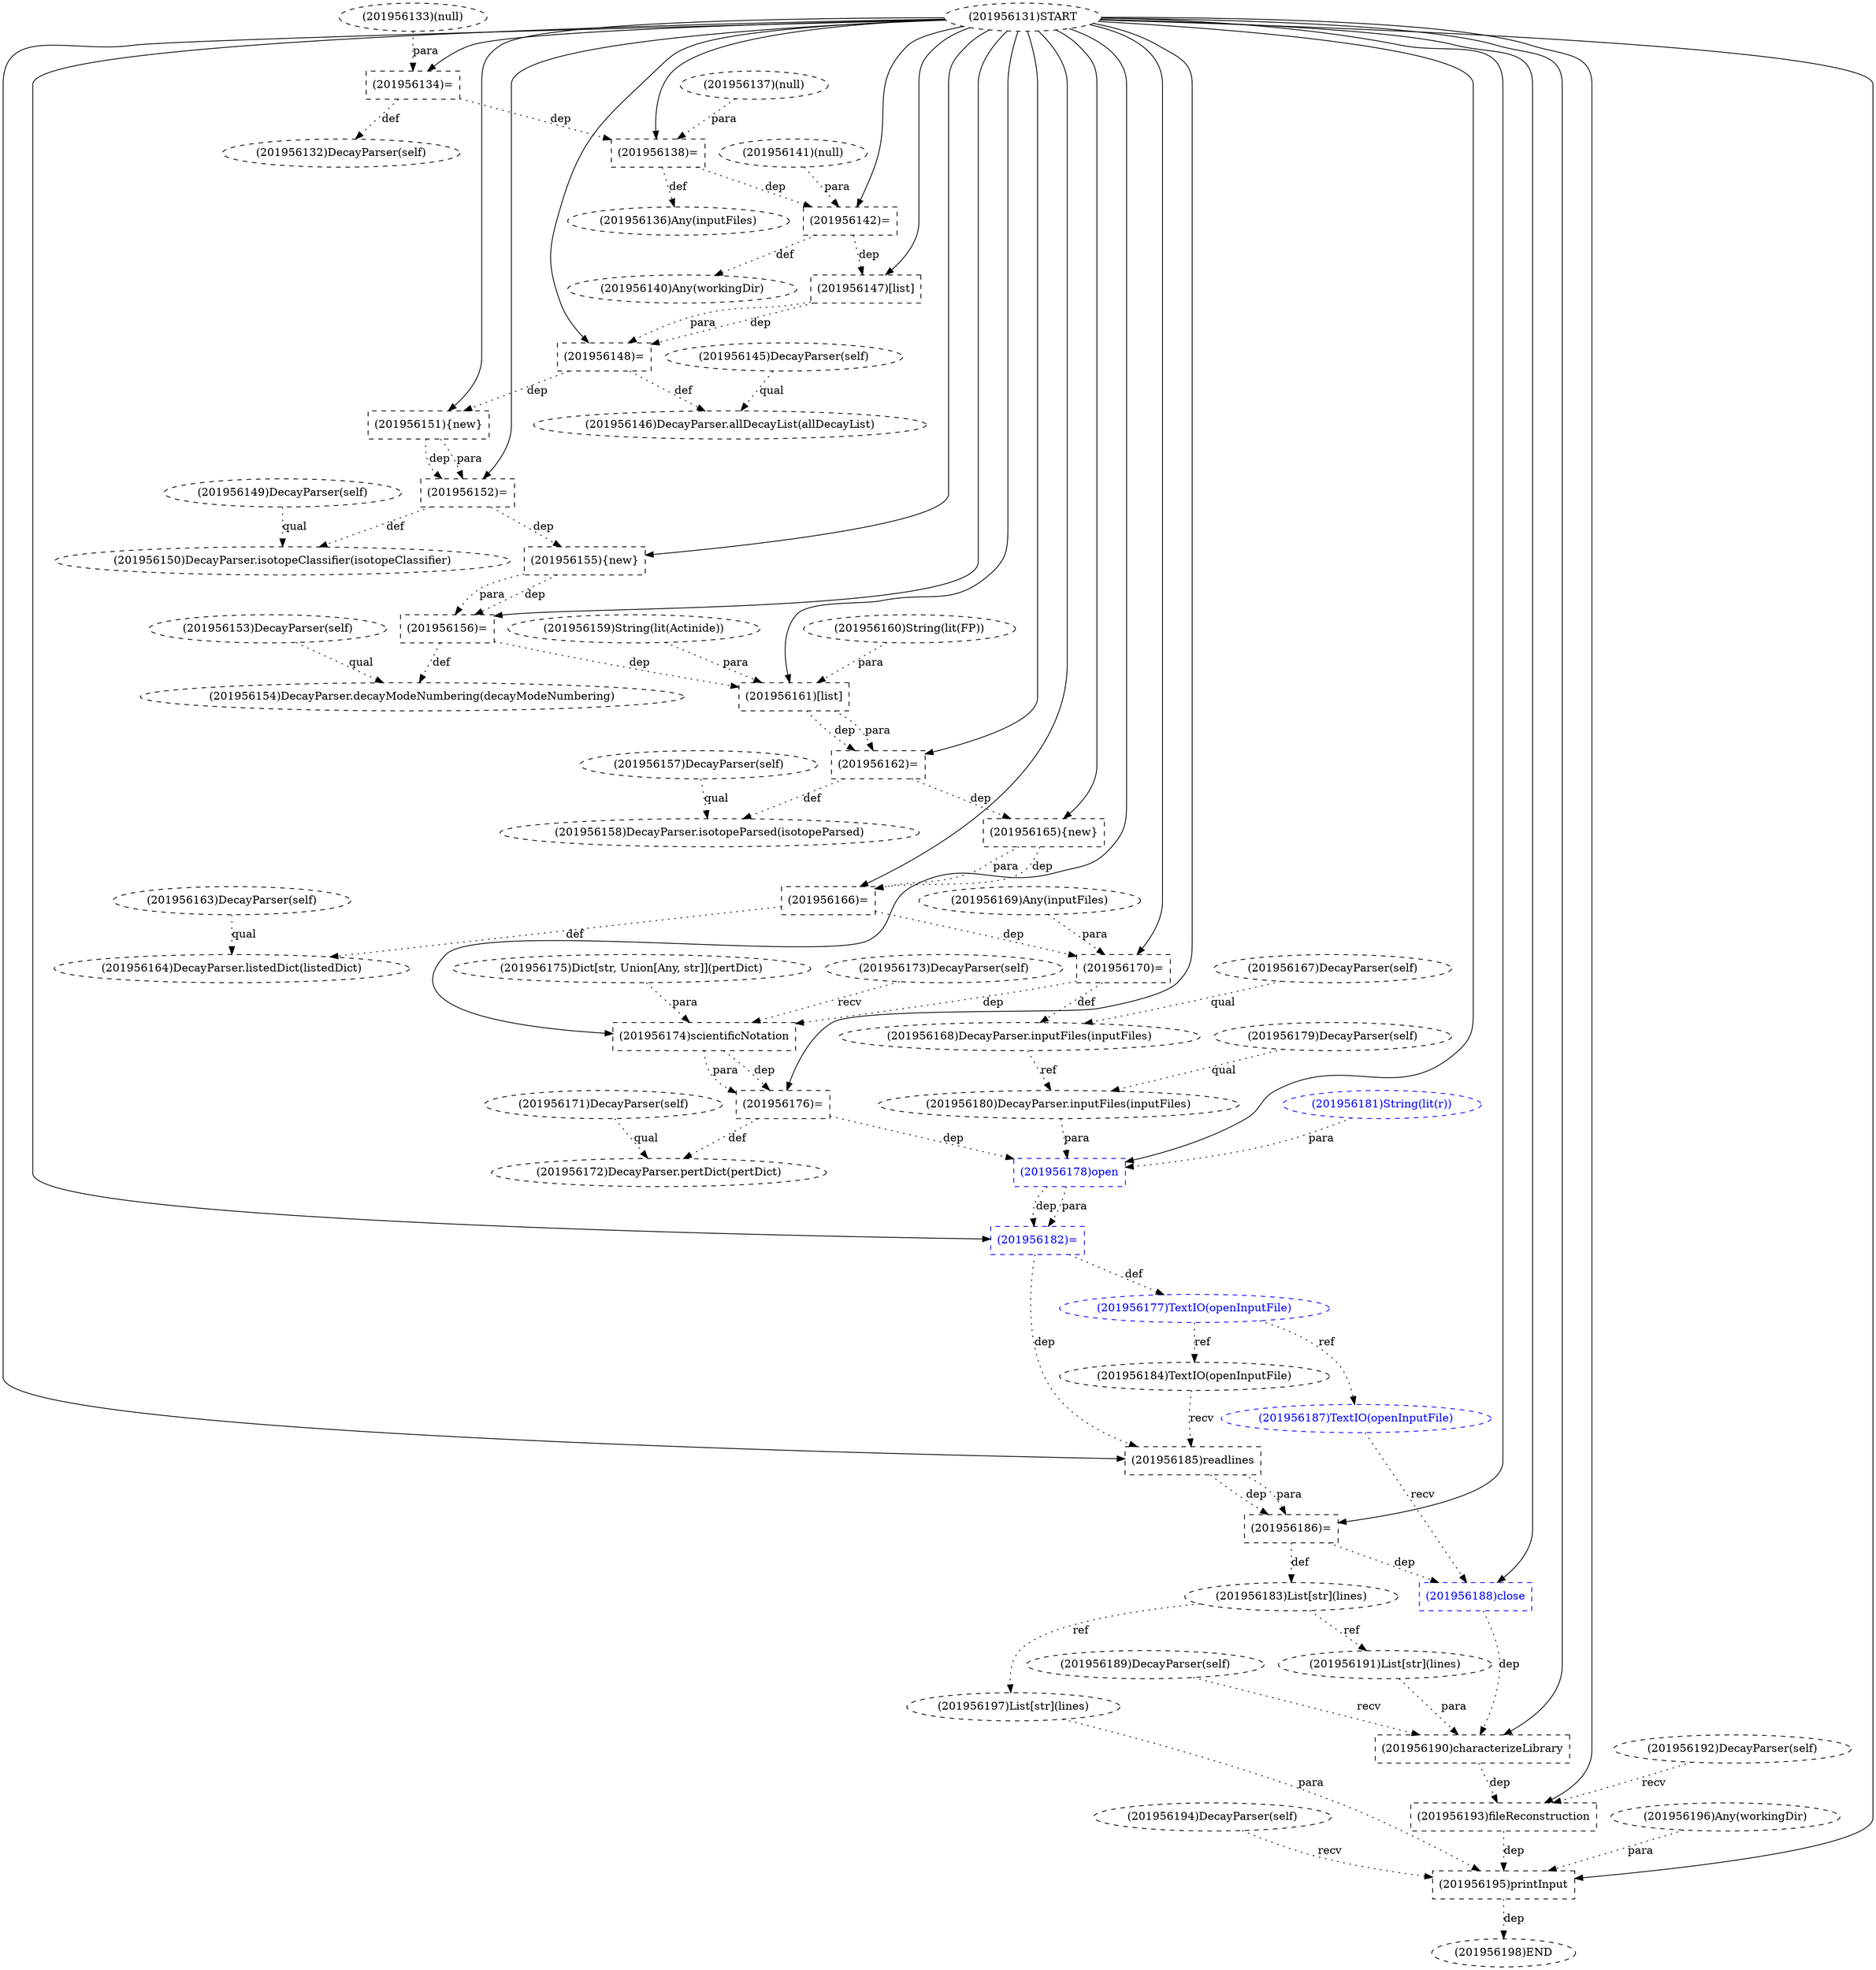 digraph G {
1 [label="(201956149)DecayParser(self)" shape=ellipse style=dashed]
2 [label="(201956177)TextIO(openInputFile)" shape=ellipse style=dashed color=blue fontcolor=blue]
3 [label="(201956169)Any(inputFiles)" shape=ellipse style=dashed]
4 [label="(201956138)=" shape=box style=dashed]
5 [label="(201956194)DecayParser(self)" shape=ellipse style=dashed]
6 [label="(201956180)DecayParser.inputFiles(inputFiles)" shape=ellipse style=dashed]
7 [label="(201956156)=" shape=box style=dashed]
8 [label="(201956133)(null)" shape=ellipse style=dashed]
9 [label="(201956157)DecayParser(self)" shape=ellipse style=dashed]
10 [label="(201956179)DecayParser(self)" shape=ellipse style=dashed]
11 [label="(201956152)=" shape=box style=dashed]
12 [label="(201956147)[list]" shape=box style=dashed]
13 [label="(201956167)DecayParser(self)" shape=ellipse style=dashed]
14 [label="(201956175)Dict[str, Union[Any, str]](pertDict)" shape=ellipse style=dashed]
15 [label="(201956150)DecayParser.isotopeClassifier(isotopeClassifier)" shape=ellipse style=dashed]
16 [label="(201956159)String(lit(Actinide))" shape=ellipse style=dashed]
17 [label="(201956171)DecayParser(self)" shape=ellipse style=dashed]
18 [label="(201956163)DecayParser(self)" shape=ellipse style=dashed]
19 [label="(201956140)Any(workingDir)" shape=ellipse style=dashed]
20 [label="(201956172)DecayParser.pertDict(pertDict)" shape=ellipse style=dashed]
21 [label="(201956142)=" shape=box style=dashed]
22 [label="(201956146)DecayParser.allDecayList(allDecayList)" shape=ellipse style=dashed]
23 [label="(201956153)DecayParser(self)" shape=ellipse style=dashed]
24 [label="(201956187)TextIO(openInputFile)" shape=ellipse style=dashed color=blue fontcolor=blue]
25 [label="(201956173)DecayParser(self)" shape=ellipse style=dashed]
26 [label="(201956154)DecayParser.decayModeNumbering(decayModeNumbering)" shape=ellipse style=dashed]
27 [label="(201956132)DecayParser(self)" shape=ellipse style=dashed]
28 [label="(201956174)scientificNotation" shape=box style=dashed]
29 [label="(201956186)=" shape=box style=dashed]
30 [label="(201956192)DecayParser(self)" shape=ellipse style=dashed]
31 [label="(201956197)List[str](lines)" shape=ellipse style=dashed]
32 [label="(201956151){new}" shape=box style=dashed]
33 [label="(201956160)String(lit(FP))" shape=ellipse style=dashed]
34 [label="(201956189)DecayParser(self)" shape=ellipse style=dashed]
35 [label="(201956164)DecayParser.listedDict(listedDict)" shape=ellipse style=dashed]
36 [label="(201956193)fileReconstruction" shape=box style=dashed]
37 [label="(201956166)=" shape=box style=dashed]
38 [label="(201956145)DecayParser(self)" shape=ellipse style=dashed]
39 [label="(201956198)END" style=dashed]
40 [label="(201956162)=" shape=box style=dashed]
41 [label="(201956184)TextIO(openInputFile)" shape=ellipse style=dashed]
42 [label="(201956188)close" shape=box style=dashed color=blue fontcolor=blue]
43 [label="(201956181)String(lit(r))" shape=ellipse style=dashed color=blue fontcolor=blue]
44 [label="(201956158)DecayParser.isotopeParsed(isotopeParsed)" shape=ellipse style=dashed]
45 [label="(201956134)=" shape=box style=dashed]
46 [label="(201956183)List[str](lines)" shape=ellipse style=dashed]
47 [label="(201956182)=" shape=box style=dashed color=blue fontcolor=blue]
48 [label="(201956196)Any(workingDir)" shape=ellipse style=dashed]
49 [label="(201956131)START" style=dashed]
50 [label="(201956136)Any(inputFiles)" shape=ellipse style=dashed]
51 [label="(201956155){new}" shape=box style=dashed]
52 [label="(201956195)printInput" shape=box style=dashed]
53 [label="(201956137)(null)" shape=ellipse style=dashed]
54 [label="(201956190)characterizeLibrary" shape=box style=dashed]
55 [label="(201956176)=" shape=box style=dashed]
56 [label="(201956170)=" shape=box style=dashed]
57 [label="(201956148)=" shape=box style=dashed]
58 [label="(201956185)readlines" shape=box style=dashed]
59 [label="(201956161)[list]" shape=box style=dashed]
60 [label="(201956178)open" shape=box style=dashed color=blue fontcolor=blue]
61 [label="(201956165){new}" shape=box style=dashed]
62 [label="(201956141)(null)" shape=ellipse style=dashed]
63 [label="(201956168)DecayParser.inputFiles(inputFiles)" shape=ellipse style=dashed]
64 [label="(201956191)List[str](lines)" shape=ellipse style=dashed]
47 -> 2 [label="def" style=dotted];
49 -> 4 [label="" style=solid];
53 -> 4 [label="para" style=dotted];
45 -> 4 [label="dep" style=dotted];
10 -> 6 [label="qual" style=dotted];
63 -> 6 [label="ref" style=dotted];
49 -> 7 [label="" style=solid];
51 -> 7 [label="dep" style=dotted];
51 -> 7 [label="para" style=dotted];
49 -> 11 [label="" style=solid];
32 -> 11 [label="dep" style=dotted];
32 -> 11 [label="para" style=dotted];
49 -> 12 [label="" style=solid];
21 -> 12 [label="dep" style=dotted];
1 -> 15 [label="qual" style=dotted];
11 -> 15 [label="def" style=dotted];
21 -> 19 [label="def" style=dotted];
17 -> 20 [label="qual" style=dotted];
55 -> 20 [label="def" style=dotted];
49 -> 21 [label="" style=solid];
62 -> 21 [label="para" style=dotted];
4 -> 21 [label="dep" style=dotted];
38 -> 22 [label="qual" style=dotted];
57 -> 22 [label="def" style=dotted];
2 -> 24 [label="ref" style=dotted];
23 -> 26 [label="qual" style=dotted];
7 -> 26 [label="def" style=dotted];
45 -> 27 [label="def" style=dotted];
49 -> 28 [label="" style=solid];
25 -> 28 [label="recv" style=dotted];
14 -> 28 [label="para" style=dotted];
56 -> 28 [label="dep" style=dotted];
49 -> 29 [label="" style=solid];
58 -> 29 [label="dep" style=dotted];
58 -> 29 [label="para" style=dotted];
46 -> 31 [label="ref" style=dotted];
49 -> 32 [label="" style=solid];
57 -> 32 [label="dep" style=dotted];
18 -> 35 [label="qual" style=dotted];
37 -> 35 [label="def" style=dotted];
49 -> 36 [label="" style=solid];
30 -> 36 [label="recv" style=dotted];
54 -> 36 [label="dep" style=dotted];
49 -> 37 [label="" style=solid];
61 -> 37 [label="dep" style=dotted];
61 -> 37 [label="para" style=dotted];
52 -> 39 [label="dep" style=dotted];
49 -> 40 [label="" style=solid];
59 -> 40 [label="dep" style=dotted];
59 -> 40 [label="para" style=dotted];
2 -> 41 [label="ref" style=dotted];
49 -> 42 [label="" style=solid];
24 -> 42 [label="recv" style=dotted];
29 -> 42 [label="dep" style=dotted];
9 -> 44 [label="qual" style=dotted];
40 -> 44 [label="def" style=dotted];
49 -> 45 [label="" style=solid];
8 -> 45 [label="para" style=dotted];
29 -> 46 [label="def" style=dotted];
49 -> 47 [label="" style=solid];
60 -> 47 [label="dep" style=dotted];
60 -> 47 [label="para" style=dotted];
4 -> 50 [label="def" style=dotted];
49 -> 51 [label="" style=solid];
11 -> 51 [label="dep" style=dotted];
49 -> 52 [label="" style=solid];
5 -> 52 [label="recv" style=dotted];
48 -> 52 [label="para" style=dotted];
31 -> 52 [label="para" style=dotted];
36 -> 52 [label="dep" style=dotted];
49 -> 54 [label="" style=solid];
34 -> 54 [label="recv" style=dotted];
64 -> 54 [label="para" style=dotted];
42 -> 54 [label="dep" style=dotted];
49 -> 55 [label="" style=solid];
28 -> 55 [label="dep" style=dotted];
28 -> 55 [label="para" style=dotted];
49 -> 56 [label="" style=solid];
3 -> 56 [label="para" style=dotted];
37 -> 56 [label="dep" style=dotted];
49 -> 57 [label="" style=solid];
12 -> 57 [label="dep" style=dotted];
12 -> 57 [label="para" style=dotted];
49 -> 58 [label="" style=solid];
41 -> 58 [label="recv" style=dotted];
47 -> 58 [label="dep" style=dotted];
49 -> 59 [label="" style=solid];
16 -> 59 [label="para" style=dotted];
33 -> 59 [label="para" style=dotted];
7 -> 59 [label="dep" style=dotted];
49 -> 60 [label="" style=solid];
6 -> 60 [label="para" style=dotted];
43 -> 60 [label="para" style=dotted];
55 -> 60 [label="dep" style=dotted];
49 -> 61 [label="" style=solid];
40 -> 61 [label="dep" style=dotted];
13 -> 63 [label="qual" style=dotted];
56 -> 63 [label="def" style=dotted];
46 -> 64 [label="ref" style=dotted];
}